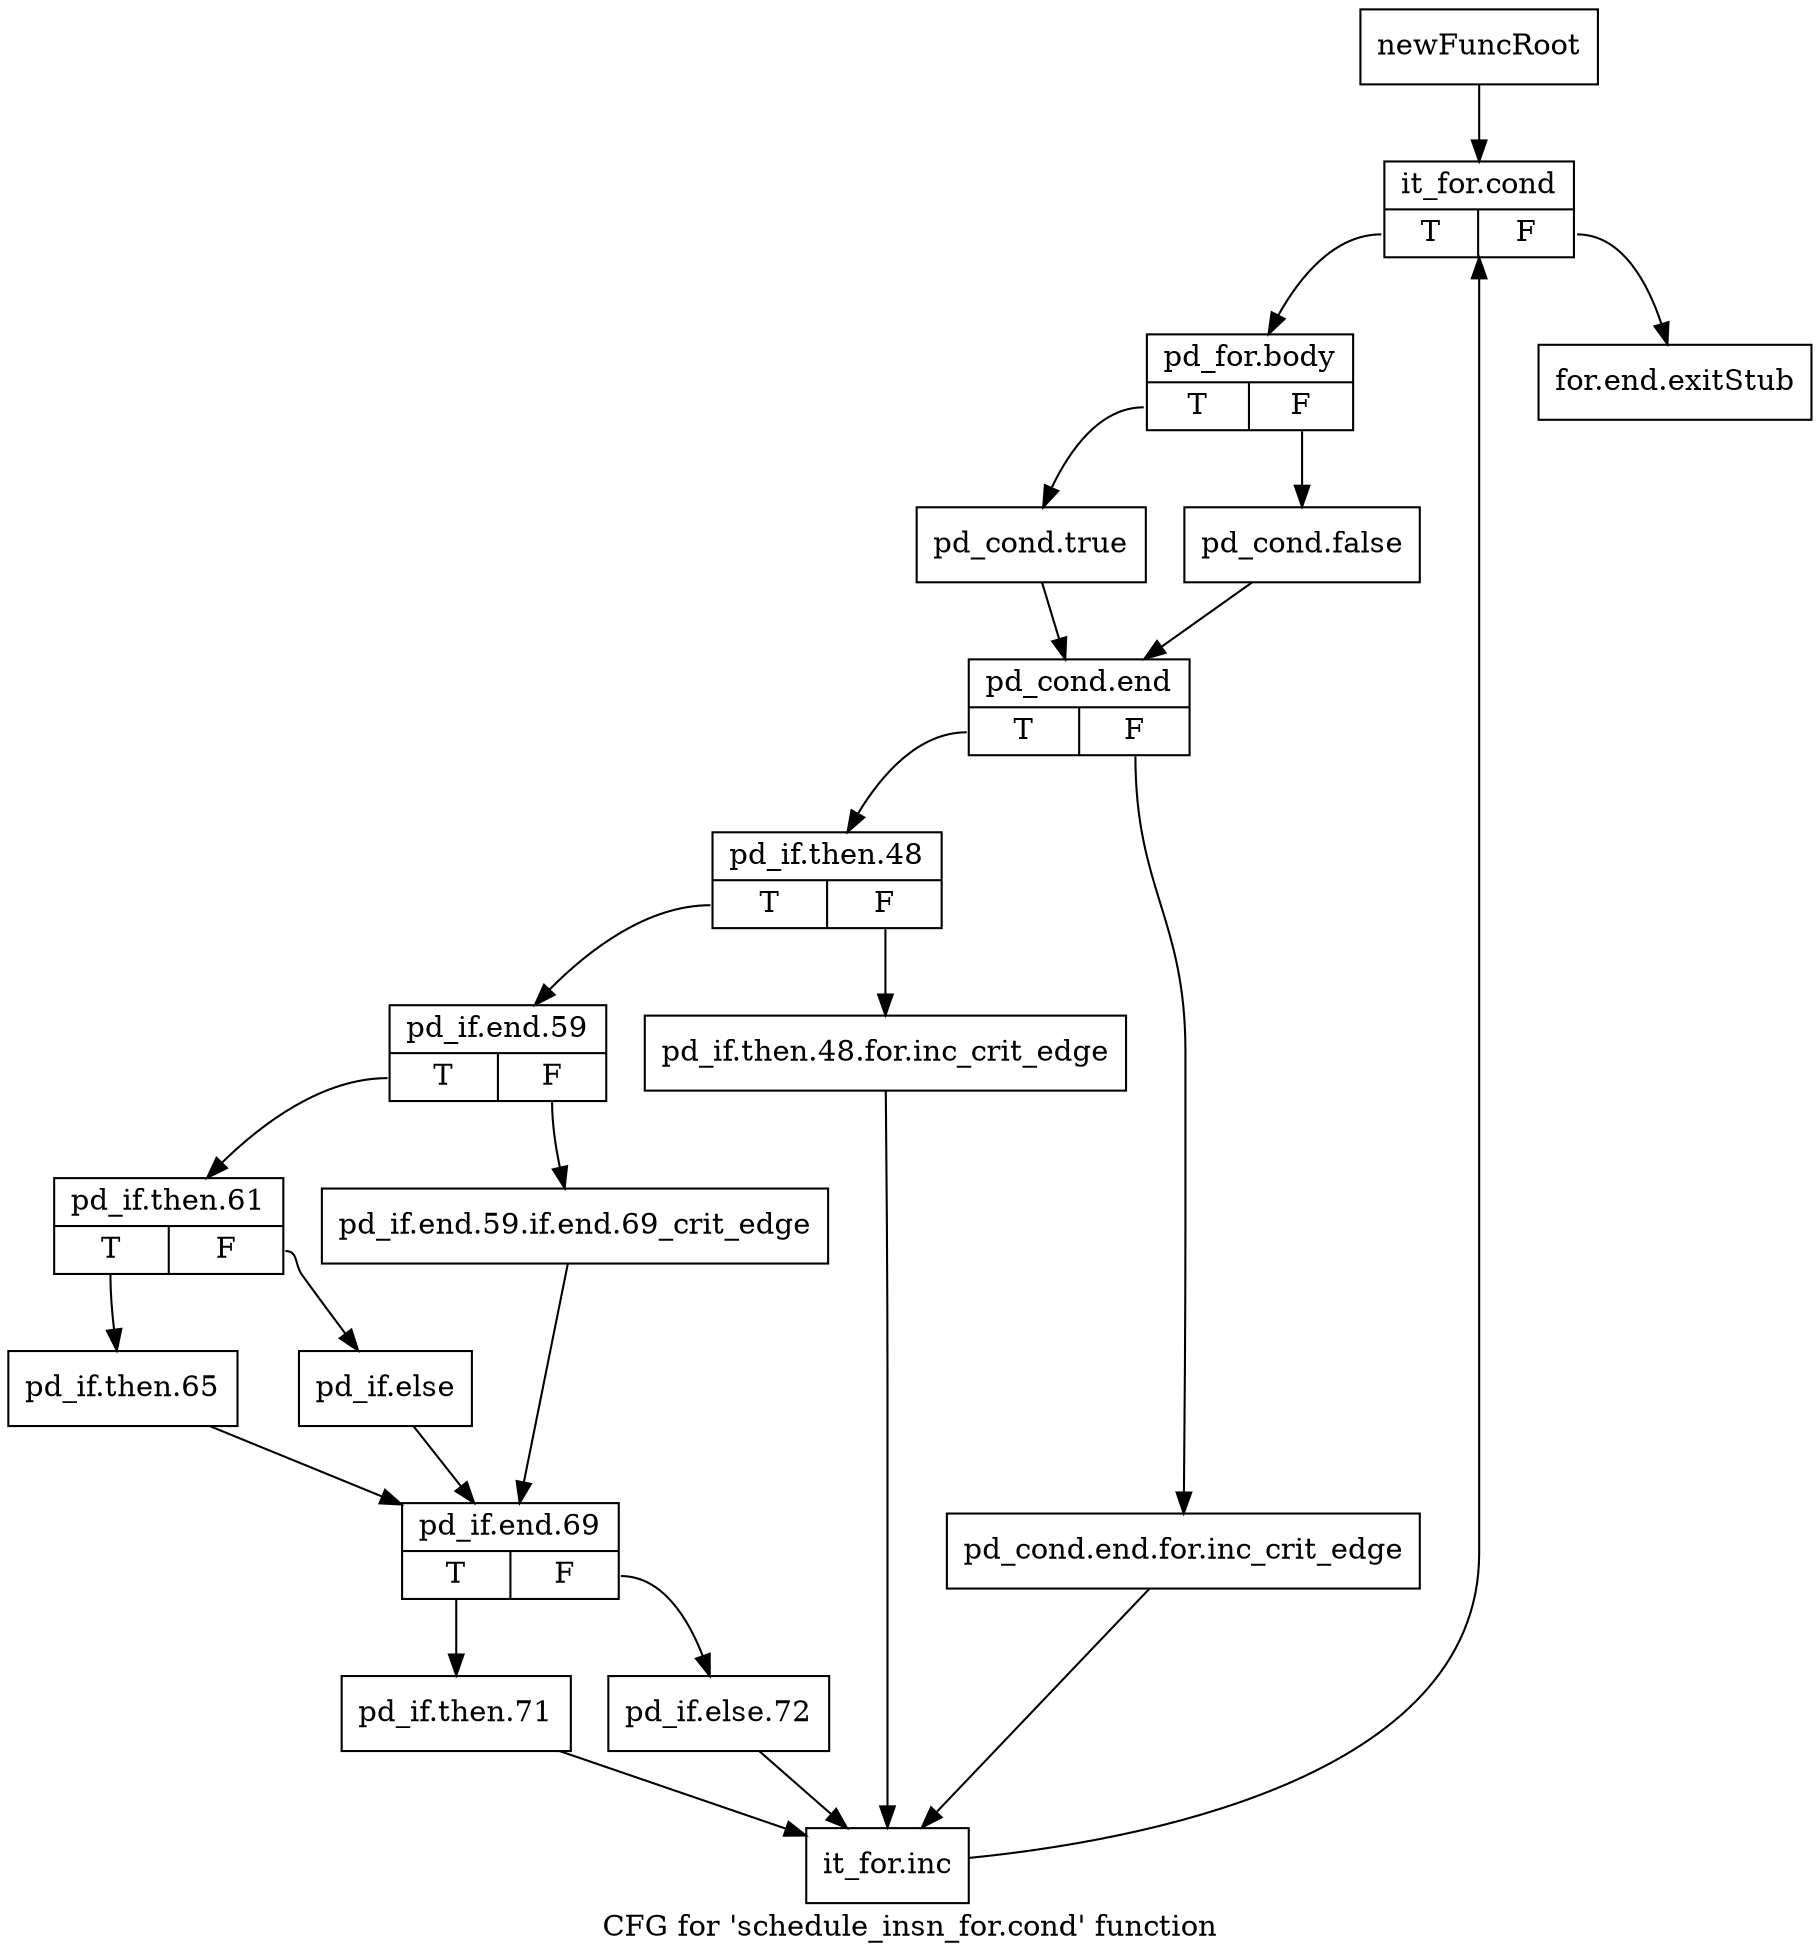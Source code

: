 digraph "CFG for 'schedule_insn_for.cond' function" {
	label="CFG for 'schedule_insn_for.cond' function";

	Node0xb2b9570 [shape=record,label="{newFuncRoot}"];
	Node0xb2b9570 -> Node0xb2b9610;
	Node0xb2b95c0 [shape=record,label="{for.end.exitStub}"];
	Node0xb2b9610 [shape=record,label="{it_for.cond|{<s0>T|<s1>F}}"];
	Node0xb2b9610:s0 -> Node0xb2b9660;
	Node0xb2b9610:s1 -> Node0xb2b95c0;
	Node0xb2b9660 [shape=record,label="{pd_for.body|{<s0>T|<s1>F}}"];
	Node0xb2b9660:s0 -> Node0xb2b9700;
	Node0xb2b9660:s1 -> Node0xb2b96b0;
	Node0xb2b96b0 [shape=record,label="{pd_cond.false}"];
	Node0xb2b96b0 -> Node0xb2b9750;
	Node0xb2b9700 [shape=record,label="{pd_cond.true}"];
	Node0xb2b9700 -> Node0xb2b9750;
	Node0xb2b9750 [shape=record,label="{pd_cond.end|{<s0>T|<s1>F}}"];
	Node0xb2b9750:s0 -> Node0xb2b97f0;
	Node0xb2b9750:s1 -> Node0xb2b97a0;
	Node0xb2b97a0 [shape=record,label="{pd_cond.end.for.inc_crit_edge}"];
	Node0xb2b97a0 -> Node0xb2b9b10;
	Node0xb2b97f0 [shape=record,label="{pd_if.then.48|{<s0>T|<s1>F}}"];
	Node0xb2b97f0:s0 -> Node0xb2b9890;
	Node0xb2b97f0:s1 -> Node0xb2b9840;
	Node0xb2b9840 [shape=record,label="{pd_if.then.48.for.inc_crit_edge}"];
	Node0xb2b9840 -> Node0xb2b9b10;
	Node0xb2b9890 [shape=record,label="{pd_if.end.59|{<s0>T|<s1>F}}"];
	Node0xb2b9890:s0 -> Node0xb2b9930;
	Node0xb2b9890:s1 -> Node0xb2b98e0;
	Node0xb2b98e0 [shape=record,label="{pd_if.end.59.if.end.69_crit_edge}"];
	Node0xb2b98e0 -> Node0xb2b9a20;
	Node0xb2b9930 [shape=record,label="{pd_if.then.61|{<s0>T|<s1>F}}"];
	Node0xb2b9930:s0 -> Node0xb2b99d0;
	Node0xb2b9930:s1 -> Node0xb2b9980;
	Node0xb2b9980 [shape=record,label="{pd_if.else}"];
	Node0xb2b9980 -> Node0xb2b9a20;
	Node0xb2b99d0 [shape=record,label="{pd_if.then.65}"];
	Node0xb2b99d0 -> Node0xb2b9a20;
	Node0xb2b9a20 [shape=record,label="{pd_if.end.69|{<s0>T|<s1>F}}"];
	Node0xb2b9a20:s0 -> Node0xb2b9ac0;
	Node0xb2b9a20:s1 -> Node0xb2b9a70;
	Node0xb2b9a70 [shape=record,label="{pd_if.else.72}"];
	Node0xb2b9a70 -> Node0xb2b9b10;
	Node0xb2b9ac0 [shape=record,label="{pd_if.then.71}"];
	Node0xb2b9ac0 -> Node0xb2b9b10;
	Node0xb2b9b10 [shape=record,label="{it_for.inc}"];
	Node0xb2b9b10 -> Node0xb2b9610;
}
